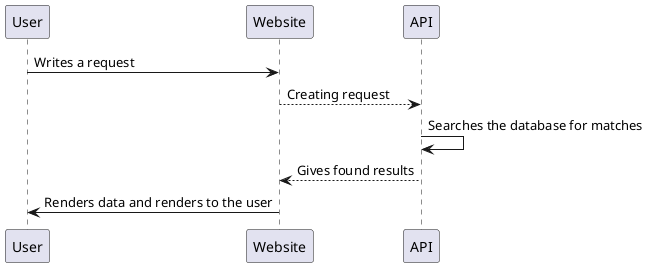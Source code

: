 @startuml
User -> Website: Writes a request
Website --> API: Creating request
API -> API: Searches the database for matches
API --> Website: Gives found results
Website -> User: Renders data and renders to the user
@enduml
